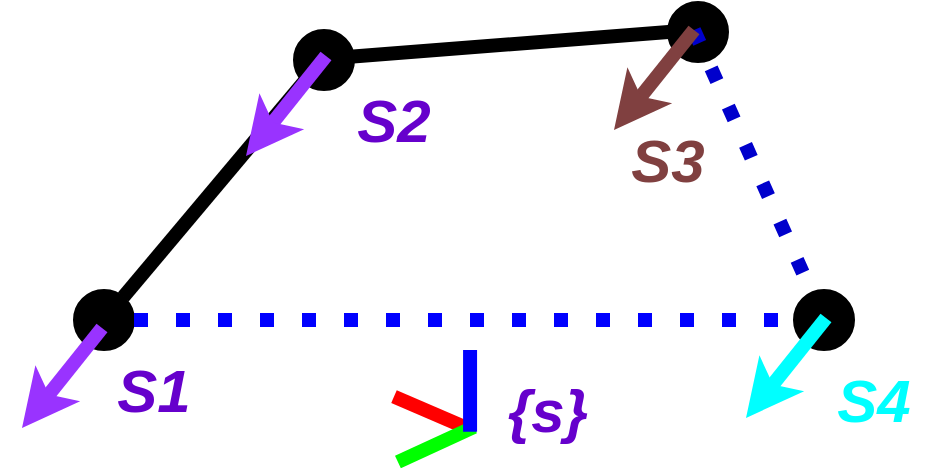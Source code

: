 <mxfile version="22.1.16" type="device">
  <diagram name="Page-1" id="MXo8WvmFtB4NtD6B0jq-">
    <mxGraphModel dx="2074" dy="1114" grid="1" gridSize="10" guides="1" tooltips="1" connect="1" arrows="1" fold="1" page="1" pageScale="1" pageWidth="850" pageHeight="1100" math="0" shadow="0">
      <root>
        <mxCell id="0" />
        <mxCell id="1" parent="0" />
        <mxCell id="4ADtQTloVEQFd8bmwQQQ-1" value="" style="ellipse;whiteSpace=wrap;html=1;aspect=fixed;fillColor=#000000;" parent="1" vertex="1">
          <mxGeometry x="220" y="370" width="30" height="30" as="geometry" />
        </mxCell>
        <mxCell id="4ADtQTloVEQFd8bmwQQQ-2" value="" style="endArrow=none;html=1;rounded=0;strokeWidth=7;" parent="1" source="4ADtQTloVEQFd8bmwQQQ-3" edge="1">
          <mxGeometry width="50" height="50" relative="1" as="geometry">
            <mxPoint x="120" y="520" as="sourcePoint" />
            <mxPoint x="230" y="390" as="targetPoint" />
          </mxGeometry>
        </mxCell>
        <mxCell id="4ADtQTloVEQFd8bmwQQQ-5" value="" style="endArrow=none;html=1;rounded=0;strokeWidth=7;" parent="1" target="4ADtQTloVEQFd8bmwQQQ-3" edge="1">
          <mxGeometry width="50" height="50" relative="1" as="geometry">
            <mxPoint x="120" y="520" as="sourcePoint" />
            <mxPoint x="230" y="390" as="targetPoint" />
          </mxGeometry>
        </mxCell>
        <mxCell id="4ADtQTloVEQFd8bmwQQQ-3" value="" style="ellipse;whiteSpace=wrap;html=1;aspect=fixed;fillColor=#000000;" parent="1" vertex="1">
          <mxGeometry x="110" y="500" width="30" height="30" as="geometry" />
        </mxCell>
        <mxCell id="4ADtQTloVEQFd8bmwQQQ-6" value="" style="endArrow=none;html=1;rounded=0;strokeWidth=7;" parent="1" edge="1">
          <mxGeometry width="50" height="50" relative="1" as="geometry">
            <mxPoint x="240" y="384" as="sourcePoint" />
            <mxPoint x="420" y="370" as="targetPoint" />
          </mxGeometry>
        </mxCell>
        <mxCell id="4ADtQTloVEQFd8bmwQQQ-7" value="" style="ellipse;whiteSpace=wrap;html=1;aspect=fixed;fillColor=#000000;" parent="1" vertex="1">
          <mxGeometry x="407" y="356" width="30" height="30" as="geometry" />
        </mxCell>
        <mxCell id="4ADtQTloVEQFd8bmwQQQ-8" value="" style="endArrow=none;html=1;rounded=0;strokeWidth=7;" parent="1" source="4ADtQTloVEQFd8bmwQQQ-9" edge="1">
          <mxGeometry width="50" height="50" relative="1" as="geometry">
            <mxPoint x="420" y="370" as="sourcePoint" />
            <mxPoint x="480" y="520" as="targetPoint" />
          </mxGeometry>
        </mxCell>
        <mxCell id="4ADtQTloVEQFd8bmwQQQ-10" value="" style="endArrow=none;html=1;rounded=0;strokeWidth=7;dashed=1;dashPattern=1 2;strokeColor=#0000CC;" parent="1" target="4ADtQTloVEQFd8bmwQQQ-9" edge="1">
          <mxGeometry width="50" height="50" relative="1" as="geometry">
            <mxPoint x="420" y="370" as="sourcePoint" />
            <mxPoint x="480" y="520" as="targetPoint" />
          </mxGeometry>
        </mxCell>
        <mxCell id="4ADtQTloVEQFd8bmwQQQ-9" value="" style="ellipse;whiteSpace=wrap;html=1;aspect=fixed;fillColor=#000000;" parent="1" vertex="1">
          <mxGeometry x="470" y="500" width="30" height="30" as="geometry" />
        </mxCell>
        <mxCell id="4ADtQTloVEQFd8bmwQQQ-11" value="" style="endArrow=none;html=1;rounded=0;strokeWidth=7;dashed=1;dashPattern=1 2;strokeColor=#0000FF;" parent="1" source="4ADtQTloVEQFd8bmwQQQ-3" target="4ADtQTloVEQFd8bmwQQQ-9" edge="1">
          <mxGeometry width="50" height="50" relative="1" as="geometry">
            <mxPoint x="145" y="514" as="sourcePoint" />
            <mxPoint x="240" y="400" as="targetPoint" />
          </mxGeometry>
        </mxCell>
        <mxCell id="4ADtQTloVEQFd8bmwQQQ-12" value="" style="endArrow=classic;html=1;rounded=0;strokeColor=#9933FF;strokeWidth=7;" parent="1" edge="1">
          <mxGeometry width="50" height="50" relative="1" as="geometry">
            <mxPoint x="124" y="519" as="sourcePoint" />
            <mxPoint x="84" y="569" as="targetPoint" />
          </mxGeometry>
        </mxCell>
        <mxCell id="4ADtQTloVEQFd8bmwQQQ-13" value="" style="endArrow=classic;html=1;rounded=0;strokeColor=#9933FF;strokeWidth=7;" parent="1" edge="1">
          <mxGeometry width="50" height="50" relative="1" as="geometry">
            <mxPoint x="236" y="383" as="sourcePoint" />
            <mxPoint x="196" y="433" as="targetPoint" />
          </mxGeometry>
        </mxCell>
        <mxCell id="4ADtQTloVEQFd8bmwQQQ-14" value="" style="endArrow=classic;html=1;rounded=0;strokeColor=#804040;strokeWidth=7;" parent="1" edge="1">
          <mxGeometry width="50" height="50" relative="1" as="geometry">
            <mxPoint x="420" y="370" as="sourcePoint" />
            <mxPoint x="380" y="420" as="targetPoint" />
          </mxGeometry>
        </mxCell>
        <mxCell id="4ADtQTloVEQFd8bmwQQQ-15" value="" style="endArrow=classic;html=1;rounded=0;strokeColor=#00FFFF;strokeWidth=7;" parent="1" edge="1">
          <mxGeometry width="50" height="50" relative="1" as="geometry">
            <mxPoint x="486" y="514" as="sourcePoint" />
            <mxPoint x="446" y="564" as="targetPoint" />
          </mxGeometry>
        </mxCell>
        <mxCell id="4ADtQTloVEQFd8bmwQQQ-24" value="&lt;font style=&quot;font-size: 30px;&quot;&gt;&lt;b&gt;&lt;i style=&quot;&quot;&gt;&lt;font style=&quot;font-size: 30px;&quot; color=&quot;#6600cc&quot;&gt;{s}&lt;/font&gt;&lt;/i&gt;&lt;/b&gt;&lt;/font&gt;" style="text;html=1;strokeColor=none;fillColor=none;align=center;verticalAlign=middle;whiteSpace=wrap;rounded=0;" parent="1" vertex="1">
          <mxGeometry x="317" y="545" width="60" height="30" as="geometry" />
        </mxCell>
        <mxCell id="4ADtQTloVEQFd8bmwQQQ-25" value="&lt;font style=&quot;font-size: 30px;&quot;&gt;&lt;b&gt;&lt;i style=&quot;&quot;&gt;&lt;font style=&quot;font-size: 30px;&quot; color=&quot;#6600cc&quot;&gt;S1&lt;/font&gt;&lt;/i&gt;&lt;/b&gt;&lt;/font&gt;" style="text;html=1;strokeColor=none;fillColor=none;align=center;verticalAlign=middle;whiteSpace=wrap;rounded=0;" parent="1" vertex="1">
          <mxGeometry x="120" y="535" width="60" height="30" as="geometry" />
        </mxCell>
        <mxCell id="4ADtQTloVEQFd8bmwQQQ-26" value="&lt;font style=&quot;font-size: 30px;&quot;&gt;&lt;b&gt;&lt;i style=&quot;&quot;&gt;&lt;font style=&quot;font-size: 30px;&quot; color=&quot;#6600cc&quot;&gt;S2&lt;/font&gt;&lt;/i&gt;&lt;/b&gt;&lt;/font&gt;" style="text;html=1;strokeColor=none;fillColor=none;align=center;verticalAlign=middle;whiteSpace=wrap;rounded=0;" parent="1" vertex="1">
          <mxGeometry x="240" y="400" width="60" height="30" as="geometry" />
        </mxCell>
        <mxCell id="4ADtQTloVEQFd8bmwQQQ-27" value="&lt;font style=&quot;font-size: 30px;&quot;&gt;&lt;b&gt;&lt;i style=&quot;&quot;&gt;&lt;font style=&quot;font-size: 30px;&quot;&gt;S3&lt;/font&gt;&lt;/i&gt;&lt;/b&gt;&lt;/font&gt;" style="text;html=1;strokeColor=none;fillColor=none;align=center;verticalAlign=middle;whiteSpace=wrap;rounded=0;fontColor=#804040;" parent="1" vertex="1">
          <mxGeometry x="377" y="420" width="60" height="30" as="geometry" />
        </mxCell>
        <mxCell id="4ADtQTloVEQFd8bmwQQQ-28" value="&lt;font style=&quot;font-size: 30px;&quot;&gt;&lt;b&gt;&lt;i style=&quot;&quot;&gt;&lt;font style=&quot;font-size: 30px;&quot;&gt;S4&lt;/font&gt;&lt;/i&gt;&lt;/b&gt;&lt;/font&gt;" style="text;html=1;strokeColor=none;fillColor=none;align=center;verticalAlign=middle;whiteSpace=wrap;rounded=0;fontColor=#00FFFF;" parent="1" vertex="1">
          <mxGeometry x="480" y="540" width="60" height="30" as="geometry" />
        </mxCell>
        <mxCell id="ixFv_eq0xDLkICeUzkF--1" value="" style="group" vertex="1" connectable="0" parent="1">
          <mxGeometry x="270" y="530" width="40" height="56" as="geometry" />
        </mxCell>
        <mxCell id="ixFv_eq0xDLkICeUzkF--2" value="" style="endArrow=none;html=1;rounded=0;strokeWidth=7;strokeColor=#ff0000;" edge="1" parent="ixFv_eq0xDLkICeUzkF--1">
          <mxGeometry width="50" height="50" relative="1" as="geometry">
            <mxPoint x="38.033" y="39.667" as="sourcePoint" />
            <mxPoint y="23.333" as="targetPoint" />
          </mxGeometry>
        </mxCell>
        <mxCell id="ixFv_eq0xDLkICeUzkF--3" value="" style="endArrow=none;html=1;rounded=0;strokeWidth=7;strokeColor=#00ff00;" edge="1" parent="ixFv_eq0xDLkICeUzkF--1">
          <mxGeometry width="50" height="50" relative="1" as="geometry">
            <mxPoint x="40" y="38.5" as="sourcePoint" />
            <mxPoint x="1.967" y="56" as="targetPoint" />
          </mxGeometry>
        </mxCell>
        <mxCell id="ixFv_eq0xDLkICeUzkF--4" value="" style="endArrow=none;html=1;rounded=0;strokeWidth=7;strokeColor=#0000ff;" edge="1" parent="ixFv_eq0xDLkICeUzkF--1">
          <mxGeometry width="50" height="50" relative="1" as="geometry">
            <mxPoint x="38.033" y="40.833" as="sourcePoint" />
            <mxPoint x="38.033" as="targetPoint" />
          </mxGeometry>
        </mxCell>
      </root>
    </mxGraphModel>
  </diagram>
</mxfile>
